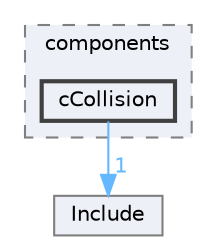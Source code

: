 digraph "src/Client/Engine/components/cCollision"
{
 // LATEX_PDF_SIZE
  bgcolor="transparent";
  edge [fontname=Helvetica,fontsize=10,labelfontname=Helvetica,labelfontsize=10];
  node [fontname=Helvetica,fontsize=10,shape=box,height=0.2,width=0.4];
  compound=true
  subgraph clusterdir_9b68175f6ec59f2f53caec43c273a8c1 {
    graph [ bgcolor="#edf0f7", pencolor="grey50", label="components", fontname=Helvetica,fontsize=10 style="filled,dashed", URL="dir_9b68175f6ec59f2f53caec43c273a8c1.html",tooltip=""]
  dir_5d1ced602927df0803ebfc4ad806737d [label="cCollision", fillcolor="#edf0f7", color="grey25", style="filled,bold", URL="dir_5d1ced602927df0803ebfc4ad806737d.html",tooltip=""];
  }
  dir_5ee0edab4fbf36cc7e28fbed4f17b370 [label="Include", fillcolor="#edf0f7", color="grey50", style="filled", URL="dir_5ee0edab4fbf36cc7e28fbed4f17b370.html",tooltip=""];
  dir_5d1ced602927df0803ebfc4ad806737d->dir_5ee0edab4fbf36cc7e28fbed4f17b370 [headlabel="1", labeldistance=1.5 headhref="dir_000003_000014.html" color="steelblue1" fontcolor="steelblue1"];
}
